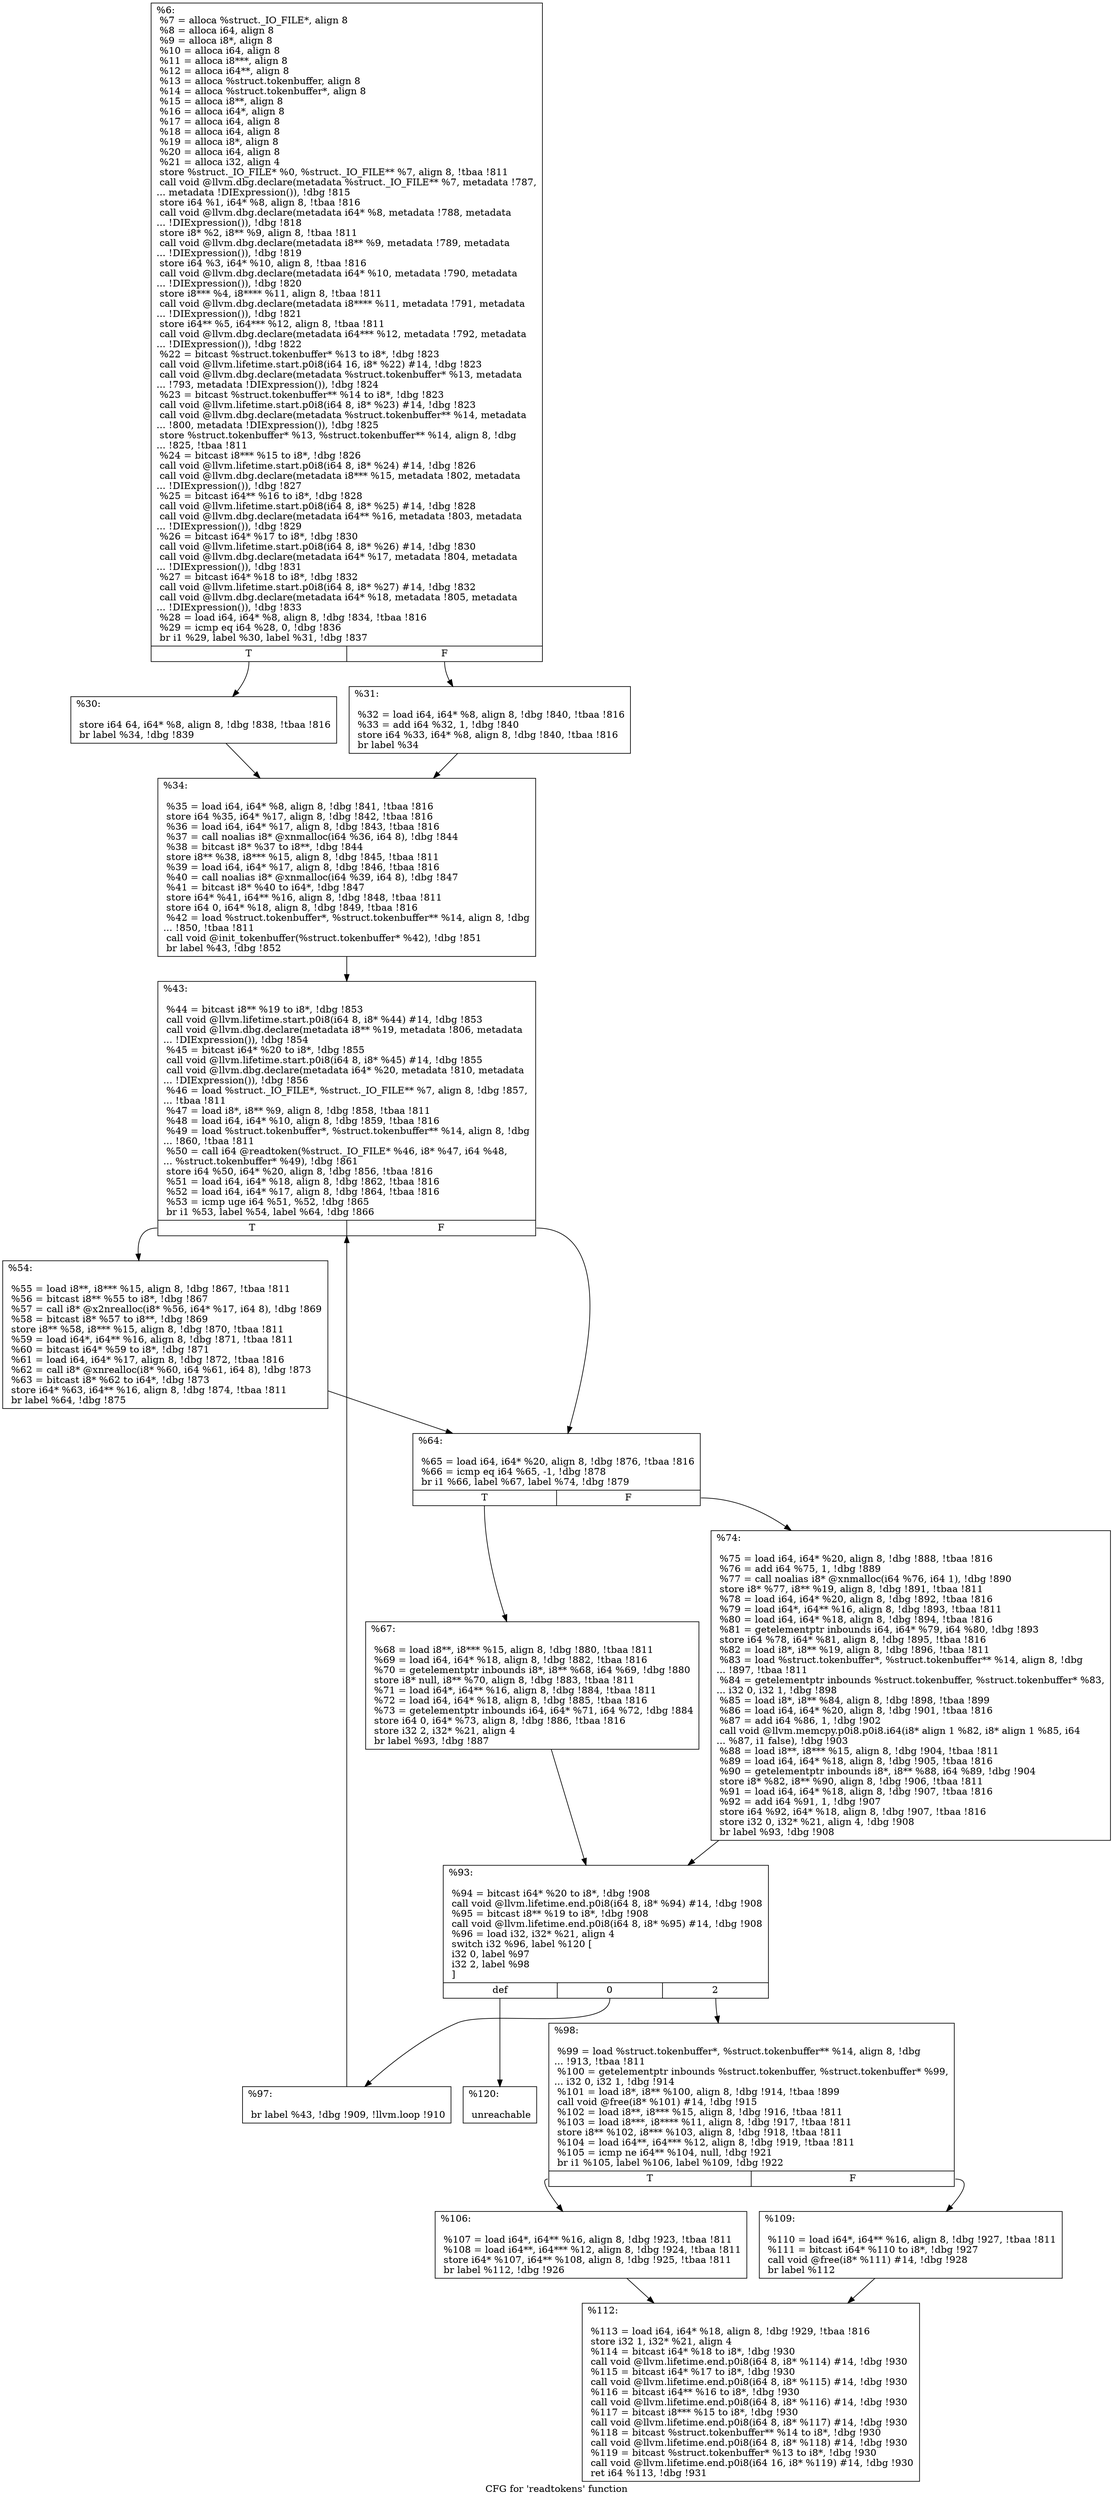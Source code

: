 digraph "CFG for 'readtokens' function" {
	label="CFG for 'readtokens' function";

	Node0x1861150 [shape=record,label="{%6:\l  %7 = alloca %struct._IO_FILE*, align 8\l  %8 = alloca i64, align 8\l  %9 = alloca i8*, align 8\l  %10 = alloca i64, align 8\l  %11 = alloca i8***, align 8\l  %12 = alloca i64**, align 8\l  %13 = alloca %struct.tokenbuffer, align 8\l  %14 = alloca %struct.tokenbuffer*, align 8\l  %15 = alloca i8**, align 8\l  %16 = alloca i64*, align 8\l  %17 = alloca i64, align 8\l  %18 = alloca i64, align 8\l  %19 = alloca i8*, align 8\l  %20 = alloca i64, align 8\l  %21 = alloca i32, align 4\l  store %struct._IO_FILE* %0, %struct._IO_FILE** %7, align 8, !tbaa !811\l  call void @llvm.dbg.declare(metadata %struct._IO_FILE** %7, metadata !787,\l... metadata !DIExpression()), !dbg !815\l  store i64 %1, i64* %8, align 8, !tbaa !816\l  call void @llvm.dbg.declare(metadata i64* %8, metadata !788, metadata\l... !DIExpression()), !dbg !818\l  store i8* %2, i8** %9, align 8, !tbaa !811\l  call void @llvm.dbg.declare(metadata i8** %9, metadata !789, metadata\l... !DIExpression()), !dbg !819\l  store i64 %3, i64* %10, align 8, !tbaa !816\l  call void @llvm.dbg.declare(metadata i64* %10, metadata !790, metadata\l... !DIExpression()), !dbg !820\l  store i8*** %4, i8**** %11, align 8, !tbaa !811\l  call void @llvm.dbg.declare(metadata i8**** %11, metadata !791, metadata\l... !DIExpression()), !dbg !821\l  store i64** %5, i64*** %12, align 8, !tbaa !811\l  call void @llvm.dbg.declare(metadata i64*** %12, metadata !792, metadata\l... !DIExpression()), !dbg !822\l  %22 = bitcast %struct.tokenbuffer* %13 to i8*, !dbg !823\l  call void @llvm.lifetime.start.p0i8(i64 16, i8* %22) #14, !dbg !823\l  call void @llvm.dbg.declare(metadata %struct.tokenbuffer* %13, metadata\l... !793, metadata !DIExpression()), !dbg !824\l  %23 = bitcast %struct.tokenbuffer** %14 to i8*, !dbg !823\l  call void @llvm.lifetime.start.p0i8(i64 8, i8* %23) #14, !dbg !823\l  call void @llvm.dbg.declare(metadata %struct.tokenbuffer** %14, metadata\l... !800, metadata !DIExpression()), !dbg !825\l  store %struct.tokenbuffer* %13, %struct.tokenbuffer** %14, align 8, !dbg\l... !825, !tbaa !811\l  %24 = bitcast i8*** %15 to i8*, !dbg !826\l  call void @llvm.lifetime.start.p0i8(i64 8, i8* %24) #14, !dbg !826\l  call void @llvm.dbg.declare(metadata i8*** %15, metadata !802, metadata\l... !DIExpression()), !dbg !827\l  %25 = bitcast i64** %16 to i8*, !dbg !828\l  call void @llvm.lifetime.start.p0i8(i64 8, i8* %25) #14, !dbg !828\l  call void @llvm.dbg.declare(metadata i64** %16, metadata !803, metadata\l... !DIExpression()), !dbg !829\l  %26 = bitcast i64* %17 to i8*, !dbg !830\l  call void @llvm.lifetime.start.p0i8(i64 8, i8* %26) #14, !dbg !830\l  call void @llvm.dbg.declare(metadata i64* %17, metadata !804, metadata\l... !DIExpression()), !dbg !831\l  %27 = bitcast i64* %18 to i8*, !dbg !832\l  call void @llvm.lifetime.start.p0i8(i64 8, i8* %27) #14, !dbg !832\l  call void @llvm.dbg.declare(metadata i64* %18, metadata !805, metadata\l... !DIExpression()), !dbg !833\l  %28 = load i64, i64* %8, align 8, !dbg !834, !tbaa !816\l  %29 = icmp eq i64 %28, 0, !dbg !836\l  br i1 %29, label %30, label %31, !dbg !837\l|{<s0>T|<s1>F}}"];
	Node0x1861150:s0 -> Node0x1862170;
	Node0x1861150:s1 -> Node0x18621c0;
	Node0x1862170 [shape=record,label="{%30:\l\l  store i64 64, i64* %8, align 8, !dbg !838, !tbaa !816\l  br label %34, !dbg !839\l}"];
	Node0x1862170 -> Node0x1862210;
	Node0x18621c0 [shape=record,label="{%31:\l\l  %32 = load i64, i64* %8, align 8, !dbg !840, !tbaa !816\l  %33 = add i64 %32, 1, !dbg !840\l  store i64 %33, i64* %8, align 8, !dbg !840, !tbaa !816\l  br label %34\l}"];
	Node0x18621c0 -> Node0x1862210;
	Node0x1862210 [shape=record,label="{%34:\l\l  %35 = load i64, i64* %8, align 8, !dbg !841, !tbaa !816\l  store i64 %35, i64* %17, align 8, !dbg !842, !tbaa !816\l  %36 = load i64, i64* %17, align 8, !dbg !843, !tbaa !816\l  %37 = call noalias i8* @xnmalloc(i64 %36, i64 8), !dbg !844\l  %38 = bitcast i8* %37 to i8**, !dbg !844\l  store i8** %38, i8*** %15, align 8, !dbg !845, !tbaa !811\l  %39 = load i64, i64* %17, align 8, !dbg !846, !tbaa !816\l  %40 = call noalias i8* @xnmalloc(i64 %39, i64 8), !dbg !847\l  %41 = bitcast i8* %40 to i64*, !dbg !847\l  store i64* %41, i64** %16, align 8, !dbg !848, !tbaa !811\l  store i64 0, i64* %18, align 8, !dbg !849, !tbaa !816\l  %42 = load %struct.tokenbuffer*, %struct.tokenbuffer** %14, align 8, !dbg\l... !850, !tbaa !811\l  call void @init_tokenbuffer(%struct.tokenbuffer* %42), !dbg !851\l  br label %43, !dbg !852\l}"];
	Node0x1862210 -> Node0x1862260;
	Node0x1862260 [shape=record,label="{%43:\l\l  %44 = bitcast i8** %19 to i8*, !dbg !853\l  call void @llvm.lifetime.start.p0i8(i64 8, i8* %44) #14, !dbg !853\l  call void @llvm.dbg.declare(metadata i8** %19, metadata !806, metadata\l... !DIExpression()), !dbg !854\l  %45 = bitcast i64* %20 to i8*, !dbg !855\l  call void @llvm.lifetime.start.p0i8(i64 8, i8* %45) #14, !dbg !855\l  call void @llvm.dbg.declare(metadata i64* %20, metadata !810, metadata\l... !DIExpression()), !dbg !856\l  %46 = load %struct._IO_FILE*, %struct._IO_FILE** %7, align 8, !dbg !857,\l... !tbaa !811\l  %47 = load i8*, i8** %9, align 8, !dbg !858, !tbaa !811\l  %48 = load i64, i64* %10, align 8, !dbg !859, !tbaa !816\l  %49 = load %struct.tokenbuffer*, %struct.tokenbuffer** %14, align 8, !dbg\l... !860, !tbaa !811\l  %50 = call i64 @readtoken(%struct._IO_FILE* %46, i8* %47, i64 %48,\l... %struct.tokenbuffer* %49), !dbg !861\l  store i64 %50, i64* %20, align 8, !dbg !856, !tbaa !816\l  %51 = load i64, i64* %18, align 8, !dbg !862, !tbaa !816\l  %52 = load i64, i64* %17, align 8, !dbg !864, !tbaa !816\l  %53 = icmp uge i64 %51, %52, !dbg !865\l  br i1 %53, label %54, label %64, !dbg !866\l|{<s0>T|<s1>F}}"];
	Node0x1862260:s0 -> Node0x18622b0;
	Node0x1862260:s1 -> Node0x1862300;
	Node0x18622b0 [shape=record,label="{%54:\l\l  %55 = load i8**, i8*** %15, align 8, !dbg !867, !tbaa !811\l  %56 = bitcast i8** %55 to i8*, !dbg !867\l  %57 = call i8* @x2nrealloc(i8* %56, i64* %17, i64 8), !dbg !869\l  %58 = bitcast i8* %57 to i8**, !dbg !869\l  store i8** %58, i8*** %15, align 8, !dbg !870, !tbaa !811\l  %59 = load i64*, i64** %16, align 8, !dbg !871, !tbaa !811\l  %60 = bitcast i64* %59 to i8*, !dbg !871\l  %61 = load i64, i64* %17, align 8, !dbg !872, !tbaa !816\l  %62 = call i8* @xnrealloc(i8* %60, i64 %61, i64 8), !dbg !873\l  %63 = bitcast i8* %62 to i64*, !dbg !873\l  store i64* %63, i64** %16, align 8, !dbg !874, !tbaa !811\l  br label %64, !dbg !875\l}"];
	Node0x18622b0 -> Node0x1862300;
	Node0x1862300 [shape=record,label="{%64:\l\l  %65 = load i64, i64* %20, align 8, !dbg !876, !tbaa !816\l  %66 = icmp eq i64 %65, -1, !dbg !878\l  br i1 %66, label %67, label %74, !dbg !879\l|{<s0>T|<s1>F}}"];
	Node0x1862300:s0 -> Node0x1862350;
	Node0x1862300:s1 -> Node0x18623a0;
	Node0x1862350 [shape=record,label="{%67:\l\l  %68 = load i8**, i8*** %15, align 8, !dbg !880, !tbaa !811\l  %69 = load i64, i64* %18, align 8, !dbg !882, !tbaa !816\l  %70 = getelementptr inbounds i8*, i8** %68, i64 %69, !dbg !880\l  store i8* null, i8** %70, align 8, !dbg !883, !tbaa !811\l  %71 = load i64*, i64** %16, align 8, !dbg !884, !tbaa !811\l  %72 = load i64, i64* %18, align 8, !dbg !885, !tbaa !816\l  %73 = getelementptr inbounds i64, i64* %71, i64 %72, !dbg !884\l  store i64 0, i64* %73, align 8, !dbg !886, !tbaa !816\l  store i32 2, i32* %21, align 4\l  br label %93, !dbg !887\l}"];
	Node0x1862350 -> Node0x18623f0;
	Node0x18623a0 [shape=record,label="{%74:\l\l  %75 = load i64, i64* %20, align 8, !dbg !888, !tbaa !816\l  %76 = add i64 %75, 1, !dbg !889\l  %77 = call noalias i8* @xnmalloc(i64 %76, i64 1), !dbg !890\l  store i8* %77, i8** %19, align 8, !dbg !891, !tbaa !811\l  %78 = load i64, i64* %20, align 8, !dbg !892, !tbaa !816\l  %79 = load i64*, i64** %16, align 8, !dbg !893, !tbaa !811\l  %80 = load i64, i64* %18, align 8, !dbg !894, !tbaa !816\l  %81 = getelementptr inbounds i64, i64* %79, i64 %80, !dbg !893\l  store i64 %78, i64* %81, align 8, !dbg !895, !tbaa !816\l  %82 = load i8*, i8** %19, align 8, !dbg !896, !tbaa !811\l  %83 = load %struct.tokenbuffer*, %struct.tokenbuffer** %14, align 8, !dbg\l... !897, !tbaa !811\l  %84 = getelementptr inbounds %struct.tokenbuffer, %struct.tokenbuffer* %83,\l... i32 0, i32 1, !dbg !898\l  %85 = load i8*, i8** %84, align 8, !dbg !898, !tbaa !899\l  %86 = load i64, i64* %20, align 8, !dbg !901, !tbaa !816\l  %87 = add i64 %86, 1, !dbg !902\l  call void @llvm.memcpy.p0i8.p0i8.i64(i8* align 1 %82, i8* align 1 %85, i64\l... %87, i1 false), !dbg !903\l  %88 = load i8**, i8*** %15, align 8, !dbg !904, !tbaa !811\l  %89 = load i64, i64* %18, align 8, !dbg !905, !tbaa !816\l  %90 = getelementptr inbounds i8*, i8** %88, i64 %89, !dbg !904\l  store i8* %82, i8** %90, align 8, !dbg !906, !tbaa !811\l  %91 = load i64, i64* %18, align 8, !dbg !907, !tbaa !816\l  %92 = add i64 %91, 1, !dbg !907\l  store i64 %92, i64* %18, align 8, !dbg !907, !tbaa !816\l  store i32 0, i32* %21, align 4, !dbg !908\l  br label %93, !dbg !908\l}"];
	Node0x18623a0 -> Node0x18623f0;
	Node0x18623f0 [shape=record,label="{%93:\l\l  %94 = bitcast i64* %20 to i8*, !dbg !908\l  call void @llvm.lifetime.end.p0i8(i64 8, i8* %94) #14, !dbg !908\l  %95 = bitcast i8** %19 to i8*, !dbg !908\l  call void @llvm.lifetime.end.p0i8(i64 8, i8* %95) #14, !dbg !908\l  %96 = load i32, i32* %21, align 4\l  switch i32 %96, label %120 [\l    i32 0, label %97\l    i32 2, label %98\l  ]\l|{<s0>def|<s1>0|<s2>2}}"];
	Node0x18623f0:s0 -> Node0x18625d0;
	Node0x18623f0:s1 -> Node0x1862440;
	Node0x18623f0:s2 -> Node0x1862490;
	Node0x1862440 [shape=record,label="{%97:\l\l  br label %43, !dbg !909, !llvm.loop !910\l}"];
	Node0x1862440 -> Node0x1862260;
	Node0x1862490 [shape=record,label="{%98:\l\l  %99 = load %struct.tokenbuffer*, %struct.tokenbuffer** %14, align 8, !dbg\l... !913, !tbaa !811\l  %100 = getelementptr inbounds %struct.tokenbuffer, %struct.tokenbuffer* %99,\l... i32 0, i32 1, !dbg !914\l  %101 = load i8*, i8** %100, align 8, !dbg !914, !tbaa !899\l  call void @free(i8* %101) #14, !dbg !915\l  %102 = load i8**, i8*** %15, align 8, !dbg !916, !tbaa !811\l  %103 = load i8***, i8**** %11, align 8, !dbg !917, !tbaa !811\l  store i8** %102, i8*** %103, align 8, !dbg !918, !tbaa !811\l  %104 = load i64**, i64*** %12, align 8, !dbg !919, !tbaa !811\l  %105 = icmp ne i64** %104, null, !dbg !921\l  br i1 %105, label %106, label %109, !dbg !922\l|{<s0>T|<s1>F}}"];
	Node0x1862490:s0 -> Node0x18624e0;
	Node0x1862490:s1 -> Node0x1862530;
	Node0x18624e0 [shape=record,label="{%106:\l\l  %107 = load i64*, i64** %16, align 8, !dbg !923, !tbaa !811\l  %108 = load i64**, i64*** %12, align 8, !dbg !924, !tbaa !811\l  store i64* %107, i64** %108, align 8, !dbg !925, !tbaa !811\l  br label %112, !dbg !926\l}"];
	Node0x18624e0 -> Node0x1862580;
	Node0x1862530 [shape=record,label="{%109:\l\l  %110 = load i64*, i64** %16, align 8, !dbg !927, !tbaa !811\l  %111 = bitcast i64* %110 to i8*, !dbg !927\l  call void @free(i8* %111) #14, !dbg !928\l  br label %112\l}"];
	Node0x1862530 -> Node0x1862580;
	Node0x1862580 [shape=record,label="{%112:\l\l  %113 = load i64, i64* %18, align 8, !dbg !929, !tbaa !816\l  store i32 1, i32* %21, align 4\l  %114 = bitcast i64* %18 to i8*, !dbg !930\l  call void @llvm.lifetime.end.p0i8(i64 8, i8* %114) #14, !dbg !930\l  %115 = bitcast i64* %17 to i8*, !dbg !930\l  call void @llvm.lifetime.end.p0i8(i64 8, i8* %115) #14, !dbg !930\l  %116 = bitcast i64** %16 to i8*, !dbg !930\l  call void @llvm.lifetime.end.p0i8(i64 8, i8* %116) #14, !dbg !930\l  %117 = bitcast i8*** %15 to i8*, !dbg !930\l  call void @llvm.lifetime.end.p0i8(i64 8, i8* %117) #14, !dbg !930\l  %118 = bitcast %struct.tokenbuffer** %14 to i8*, !dbg !930\l  call void @llvm.lifetime.end.p0i8(i64 8, i8* %118) #14, !dbg !930\l  %119 = bitcast %struct.tokenbuffer* %13 to i8*, !dbg !930\l  call void @llvm.lifetime.end.p0i8(i64 16, i8* %119) #14, !dbg !930\l  ret i64 %113, !dbg !931\l}"];
	Node0x18625d0 [shape=record,label="{%120:\l\l  unreachable\l}"];
}
